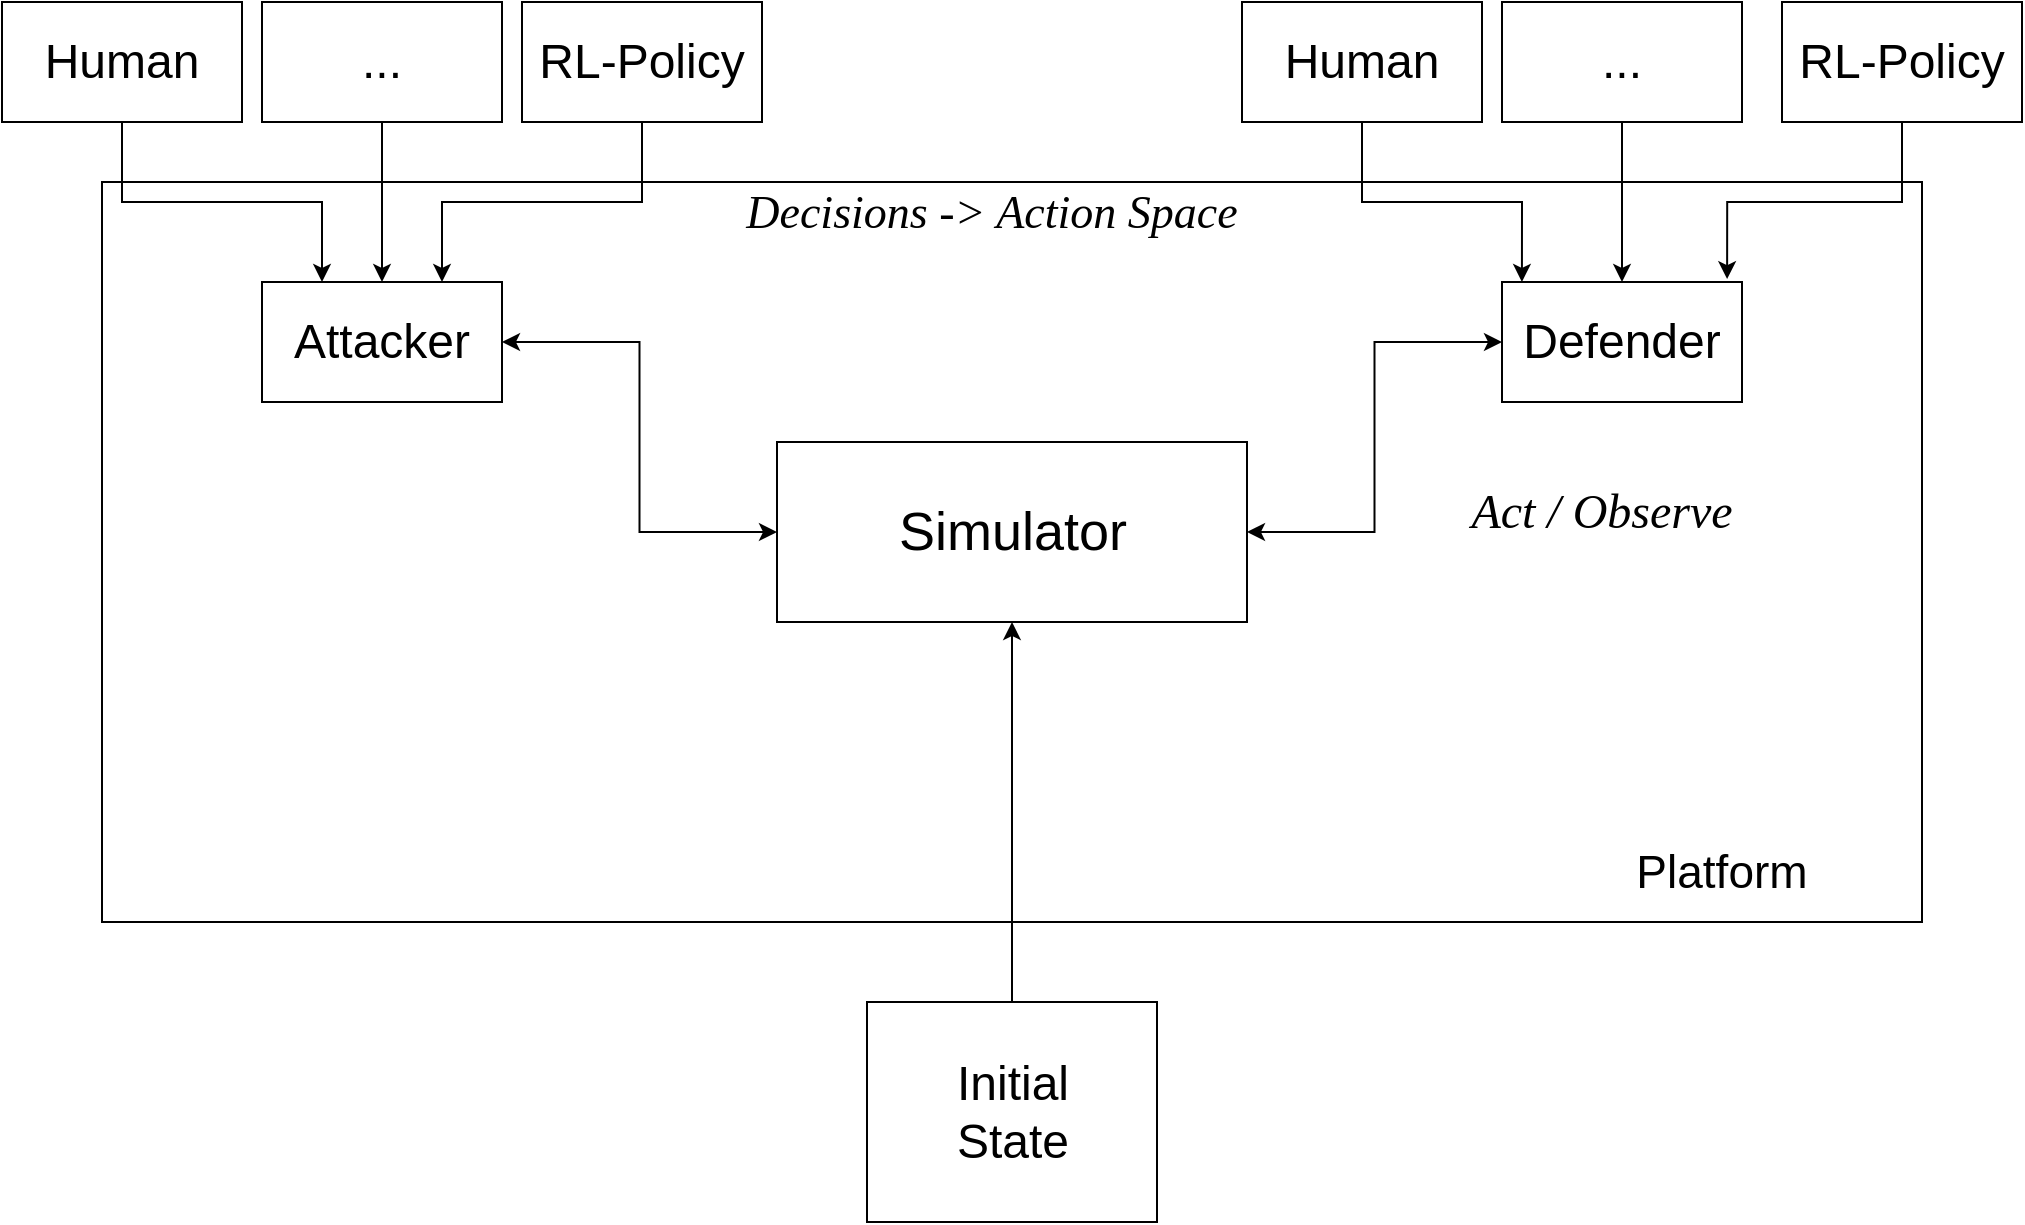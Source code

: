 <mxfile version="16.6.5" type="device"><diagram id="J7L5ZRjHQnJ_jYAIpN99" name="Page-1"><mxGraphModel dx="2318" dy="716" grid="1" gridSize="10" guides="1" tooltips="1" connect="1" arrows="1" fold="1" page="1" pageScale="1" pageWidth="850" pageHeight="1100" math="0" shadow="0"><root><mxCell id="0"/><mxCell id="1" parent="0"/><mxCell id="Q-7vp_hkSaq3u_anA-Ca-1" value="`" style="rounded=0;whiteSpace=wrap;html=1;" vertex="1" parent="1"><mxGeometry x="-20" y="210" width="910" height="370" as="geometry"/></mxCell><mxCell id="Q-7vp_hkSaq3u_anA-Ca-6" style="edgeStyle=orthogonalEdgeStyle;rounded=0;orthogonalLoop=1;jettySize=auto;html=1;entryX=0;entryY=0.5;entryDx=0;entryDy=0;fontSize=16;startArrow=classic;startFill=1;" edge="1" parent="1" source="Q-7vp_hkSaq3u_anA-Ca-2" target="Q-7vp_hkSaq3u_anA-Ca-4"><mxGeometry relative="1" as="geometry"/></mxCell><mxCell id="Q-7vp_hkSaq3u_anA-Ca-2" value="Attacker" style="rounded=0;whiteSpace=wrap;html=1;fontSize=24;" vertex="1" parent="1"><mxGeometry x="60" y="260" width="120" height="60" as="geometry"/></mxCell><mxCell id="Q-7vp_hkSaq3u_anA-Ca-7" style="edgeStyle=orthogonalEdgeStyle;rounded=0;orthogonalLoop=1;jettySize=auto;html=1;exitX=0;exitY=0.5;exitDx=0;exitDy=0;entryX=1;entryY=0.5;entryDx=0;entryDy=0;fontSize=16;startArrow=classic;startFill=1;" edge="1" parent="1" source="Q-7vp_hkSaq3u_anA-Ca-3" target="Q-7vp_hkSaq3u_anA-Ca-4"><mxGeometry relative="1" as="geometry"/></mxCell><mxCell id="Q-7vp_hkSaq3u_anA-Ca-3" value="Defender" style="rounded=0;whiteSpace=wrap;html=1;fontSize=24;" vertex="1" parent="1"><mxGeometry x="680" y="260" width="120" height="60" as="geometry"/></mxCell><mxCell id="Q-7vp_hkSaq3u_anA-Ca-4" value="&lt;font style=&quot;font-size: 27px&quot;&gt;Simulator&lt;/font&gt;" style="rounded=0;whiteSpace=wrap;html=1;fontSize=16;" vertex="1" parent="1"><mxGeometry x="317.5" y="340" width="235" height="90" as="geometry"/></mxCell><mxCell id="Q-7vp_hkSaq3u_anA-Ca-5" value="&lt;font style=&quot;font-size: 23px&quot;&gt;Platform&lt;/font&gt;" style="text;html=1;strokeColor=none;fillColor=none;align=center;verticalAlign=middle;whiteSpace=wrap;rounded=0;fontSize=16;" vertex="1" parent="1"><mxGeometry x="730" y="540" width="120" height="30" as="geometry"/></mxCell><mxCell id="Q-7vp_hkSaq3u_anA-Ca-23" style="edgeStyle=orthogonalEdgeStyle;rounded=0;orthogonalLoop=1;jettySize=auto;html=1;exitX=0.5;exitY=1;exitDx=0;exitDy=0;entryX=0.25;entryY=0;entryDx=0;entryDy=0;fontSize=23;startArrow=none;startFill=0;" edge="1" parent="1" source="Q-7vp_hkSaq3u_anA-Ca-8" target="Q-7vp_hkSaq3u_anA-Ca-2"><mxGeometry relative="1" as="geometry"/></mxCell><mxCell id="Q-7vp_hkSaq3u_anA-Ca-8" value="&lt;span style=&quot;font-size: 24px;&quot;&gt;Human&lt;/span&gt;" style="rounded=0;whiteSpace=wrap;html=1;fontSize=24;" vertex="1" parent="1"><mxGeometry x="-70" y="120" width="120" height="60" as="geometry"/></mxCell><mxCell id="Q-7vp_hkSaq3u_anA-Ca-16" style="edgeStyle=orthogonalEdgeStyle;rounded=0;orthogonalLoop=1;jettySize=auto;html=1;exitX=0.5;exitY=1;exitDx=0;exitDy=0;entryX=0.75;entryY=0;entryDx=0;entryDy=0;fontSize=23;" edge="1" parent="1" source="Q-7vp_hkSaq3u_anA-Ca-9" target="Q-7vp_hkSaq3u_anA-Ca-2"><mxGeometry relative="1" as="geometry"/></mxCell><mxCell id="Q-7vp_hkSaq3u_anA-Ca-9" value="&lt;span style=&quot;font-size: 24px;&quot;&gt;RL-Policy&lt;/span&gt;" style="rounded=0;whiteSpace=wrap;html=1;fontSize=24;" vertex="1" parent="1"><mxGeometry x="190" y="120" width="120" height="60" as="geometry"/></mxCell><mxCell id="Q-7vp_hkSaq3u_anA-Ca-18" style="edgeStyle=orthogonalEdgeStyle;rounded=0;orthogonalLoop=1;jettySize=auto;html=1;exitX=0.5;exitY=1;exitDx=0;exitDy=0;fontSize=23;entryX=0.083;entryY=0;entryDx=0;entryDy=0;entryPerimeter=0;" edge="1" parent="1" source="Q-7vp_hkSaq3u_anA-Ca-10" target="Q-7vp_hkSaq3u_anA-Ca-3"><mxGeometry relative="1" as="geometry"/></mxCell><mxCell id="Q-7vp_hkSaq3u_anA-Ca-10" value="&lt;span style=&quot;font-size: 24px;&quot;&gt;Human&lt;/span&gt;" style="rounded=0;whiteSpace=wrap;html=1;fontSize=24;" vertex="1" parent="1"><mxGeometry x="550" y="120" width="120" height="60" as="geometry"/></mxCell><mxCell id="Q-7vp_hkSaq3u_anA-Ca-20" style="edgeStyle=orthogonalEdgeStyle;rounded=0;orthogonalLoop=1;jettySize=auto;html=1;exitX=0.5;exitY=1;exitDx=0;exitDy=0;entryX=0.938;entryY=-0.024;entryDx=0;entryDy=0;entryPerimeter=0;fontSize=23;" edge="1" parent="1" source="Q-7vp_hkSaq3u_anA-Ca-11" target="Q-7vp_hkSaq3u_anA-Ca-3"><mxGeometry relative="1" as="geometry"/></mxCell><mxCell id="Q-7vp_hkSaq3u_anA-Ca-11" value="&lt;span style=&quot;font-size: 24px;&quot;&gt;RL-Policy&lt;/span&gt;" style="rounded=0;whiteSpace=wrap;html=1;fontSize=24;" vertex="1" parent="1"><mxGeometry x="820" y="120" width="120" height="60" as="geometry"/></mxCell><mxCell id="Q-7vp_hkSaq3u_anA-Ca-22" style="edgeStyle=orthogonalEdgeStyle;rounded=0;orthogonalLoop=1;jettySize=auto;html=1;exitX=0.5;exitY=1;exitDx=0;exitDy=0;fontSize=23;startArrow=none;startFill=0;" edge="1" parent="1" source="Q-7vp_hkSaq3u_anA-Ca-12" target="Q-7vp_hkSaq3u_anA-Ca-2"><mxGeometry relative="1" as="geometry"/></mxCell><mxCell id="Q-7vp_hkSaq3u_anA-Ca-12" value="&lt;span style=&quot;font-size: 24px;&quot;&gt;...&lt;/span&gt;" style="rounded=0;whiteSpace=wrap;html=1;fontSize=24;" vertex="1" parent="1"><mxGeometry x="60" y="120" width="120" height="60" as="geometry"/></mxCell><mxCell id="Q-7vp_hkSaq3u_anA-Ca-21" style="edgeStyle=orthogonalEdgeStyle;rounded=0;orthogonalLoop=1;jettySize=auto;html=1;exitX=0.5;exitY=1;exitDx=0;exitDy=0;fontSize=23;" edge="1" parent="1" source="Q-7vp_hkSaq3u_anA-Ca-13" target="Q-7vp_hkSaq3u_anA-Ca-3"><mxGeometry relative="1" as="geometry"/></mxCell><mxCell id="Q-7vp_hkSaq3u_anA-Ca-13" value="&lt;span style=&quot;font-size: 24px;&quot;&gt;...&lt;/span&gt;" style="rounded=0;whiteSpace=wrap;html=1;fontSize=24;" vertex="1" parent="1"><mxGeometry x="680" y="120" width="120" height="60" as="geometry"/></mxCell><mxCell id="Q-7vp_hkSaq3u_anA-Ca-17" value="&lt;i&gt;&lt;font face=&quot;Verdana&quot;&gt;Decisions -&amp;gt; Action Space&lt;/font&gt;&lt;/i&gt;" style="text;html=1;strokeColor=none;fillColor=none;align=center;verticalAlign=middle;whiteSpace=wrap;rounded=0;fontSize=23;" vertex="1" parent="1"><mxGeometry x="260" y="160" width="330" height="130" as="geometry"/></mxCell><mxCell id="Q-7vp_hkSaq3u_anA-Ca-27" style="edgeStyle=orthogonalEdgeStyle;rounded=0;orthogonalLoop=1;jettySize=auto;html=1;fontSize=24;startArrow=none;startFill=0;" edge="1" parent="1" source="Q-7vp_hkSaq3u_anA-Ca-25" target="Q-7vp_hkSaq3u_anA-Ca-4"><mxGeometry relative="1" as="geometry"/></mxCell><mxCell id="Q-7vp_hkSaq3u_anA-Ca-25" value="&lt;span style=&quot;font-size: 24px&quot;&gt;Initial&lt;br&gt;State&lt;br&gt;&lt;/span&gt;" style="rounded=0;whiteSpace=wrap;html=1;fontSize=24;" vertex="1" parent="1"><mxGeometry x="362.5" y="620" width="145" height="110" as="geometry"/></mxCell><mxCell id="Q-7vp_hkSaq3u_anA-Ca-28" value="&lt;i&gt;&lt;font face=&quot;Verdana&quot;&gt;Act / Observe&lt;/font&gt;&lt;/i&gt;" style="text;html=1;strokeColor=none;fillColor=none;align=center;verticalAlign=middle;whiteSpace=wrap;rounded=0;fontSize=24;" vertex="1" parent="1"><mxGeometry x="580" y="360" width="300" height="30" as="geometry"/></mxCell></root></mxGraphModel></diagram></mxfile>